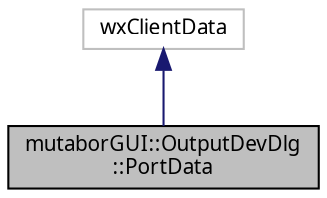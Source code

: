 digraph "mutaborGUI::OutputDevDlg::PortData"
{
  edge [fontname="Sans",fontsize="10",labelfontname="Sans",labelfontsize="10"];
  node [fontname="Sans",fontsize="10",shape=record];
  Node2 [label="mutaborGUI::OutputDevDlg\l::PortData",height=0.2,width=0.4,color="black", fillcolor="grey75", style="filled", fontcolor="black"];
  Node3 -> Node2 [dir="back",color="midnightblue",fontsize="10",style="solid",fontname="Sans"];
  Node3 [label="wxClientData",height=0.2,width=0.4,color="grey75", fillcolor="white", style="filled"];
}
